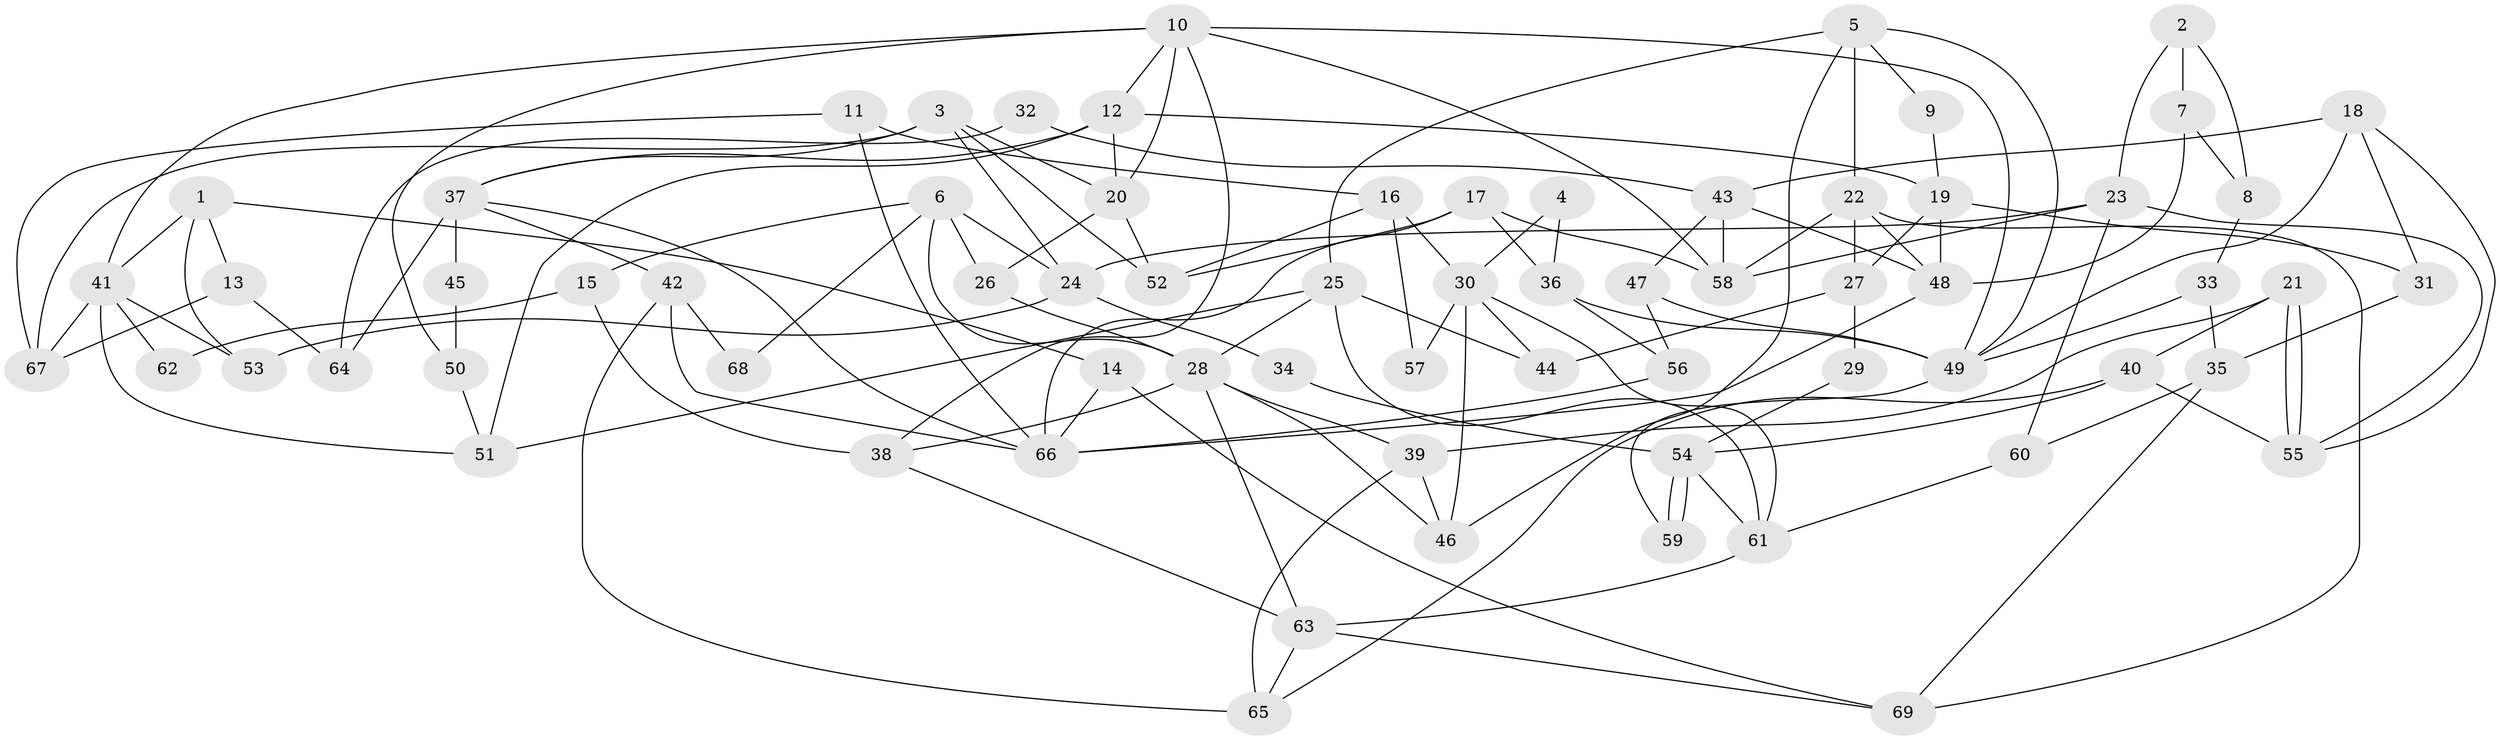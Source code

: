 // Generated by graph-tools (version 1.1) at 2025/11/02/27/25 16:11:19]
// undirected, 69 vertices, 138 edges
graph export_dot {
graph [start="1"]
  node [color=gray90,style=filled];
  1;
  2;
  3;
  4;
  5;
  6;
  7;
  8;
  9;
  10;
  11;
  12;
  13;
  14;
  15;
  16;
  17;
  18;
  19;
  20;
  21;
  22;
  23;
  24;
  25;
  26;
  27;
  28;
  29;
  30;
  31;
  32;
  33;
  34;
  35;
  36;
  37;
  38;
  39;
  40;
  41;
  42;
  43;
  44;
  45;
  46;
  47;
  48;
  49;
  50;
  51;
  52;
  53;
  54;
  55;
  56;
  57;
  58;
  59;
  60;
  61;
  62;
  63;
  64;
  65;
  66;
  67;
  68;
  69;
  1 -- 53;
  1 -- 41;
  1 -- 13;
  1 -- 14;
  2 -- 7;
  2 -- 23;
  2 -- 8;
  3 -- 24;
  3 -- 37;
  3 -- 20;
  3 -- 52;
  3 -- 67;
  4 -- 36;
  4 -- 30;
  5 -- 46;
  5 -- 25;
  5 -- 9;
  5 -- 22;
  5 -- 49;
  6 -- 28;
  6 -- 26;
  6 -- 15;
  6 -- 24;
  6 -- 68;
  7 -- 48;
  7 -- 8;
  8 -- 33;
  9 -- 19;
  10 -- 20;
  10 -- 58;
  10 -- 12;
  10 -- 38;
  10 -- 41;
  10 -- 49;
  10 -- 50;
  11 -- 67;
  11 -- 66;
  11 -- 16;
  12 -- 19;
  12 -- 20;
  12 -- 37;
  12 -- 51;
  13 -- 67;
  13 -- 64;
  14 -- 66;
  14 -- 69;
  15 -- 38;
  15 -- 62;
  16 -- 52;
  16 -- 30;
  16 -- 57;
  17 -- 58;
  17 -- 52;
  17 -- 36;
  17 -- 66;
  18 -- 43;
  18 -- 49;
  18 -- 31;
  18 -- 55;
  19 -- 27;
  19 -- 48;
  19 -- 31;
  20 -- 26;
  20 -- 52;
  21 -- 40;
  21 -- 55;
  21 -- 55;
  21 -- 39;
  22 -- 69;
  22 -- 27;
  22 -- 48;
  22 -- 58;
  23 -- 55;
  23 -- 60;
  23 -- 24;
  23 -- 58;
  24 -- 34;
  24 -- 53;
  25 -- 28;
  25 -- 61;
  25 -- 44;
  25 -- 51;
  26 -- 28;
  27 -- 44;
  27 -- 29;
  28 -- 39;
  28 -- 63;
  28 -- 38;
  28 -- 46;
  29 -- 54;
  30 -- 46;
  30 -- 44;
  30 -- 57;
  30 -- 61;
  31 -- 35;
  32 -- 64;
  32 -- 43;
  33 -- 35;
  33 -- 49;
  34 -- 54;
  35 -- 69;
  35 -- 60;
  36 -- 49;
  36 -- 56;
  37 -- 66;
  37 -- 42;
  37 -- 45;
  37 -- 64;
  38 -- 63;
  39 -- 65;
  39 -- 46;
  40 -- 65;
  40 -- 55;
  40 -- 54;
  41 -- 51;
  41 -- 53;
  41 -- 62;
  41 -- 67;
  42 -- 66;
  42 -- 65;
  42 -- 68;
  43 -- 48;
  43 -- 58;
  43 -- 47;
  45 -- 50;
  47 -- 49;
  47 -- 56;
  48 -- 66;
  49 -- 59;
  50 -- 51;
  54 -- 59;
  54 -- 59;
  54 -- 61;
  56 -- 66;
  60 -- 61;
  61 -- 63;
  63 -- 65;
  63 -- 69;
}
